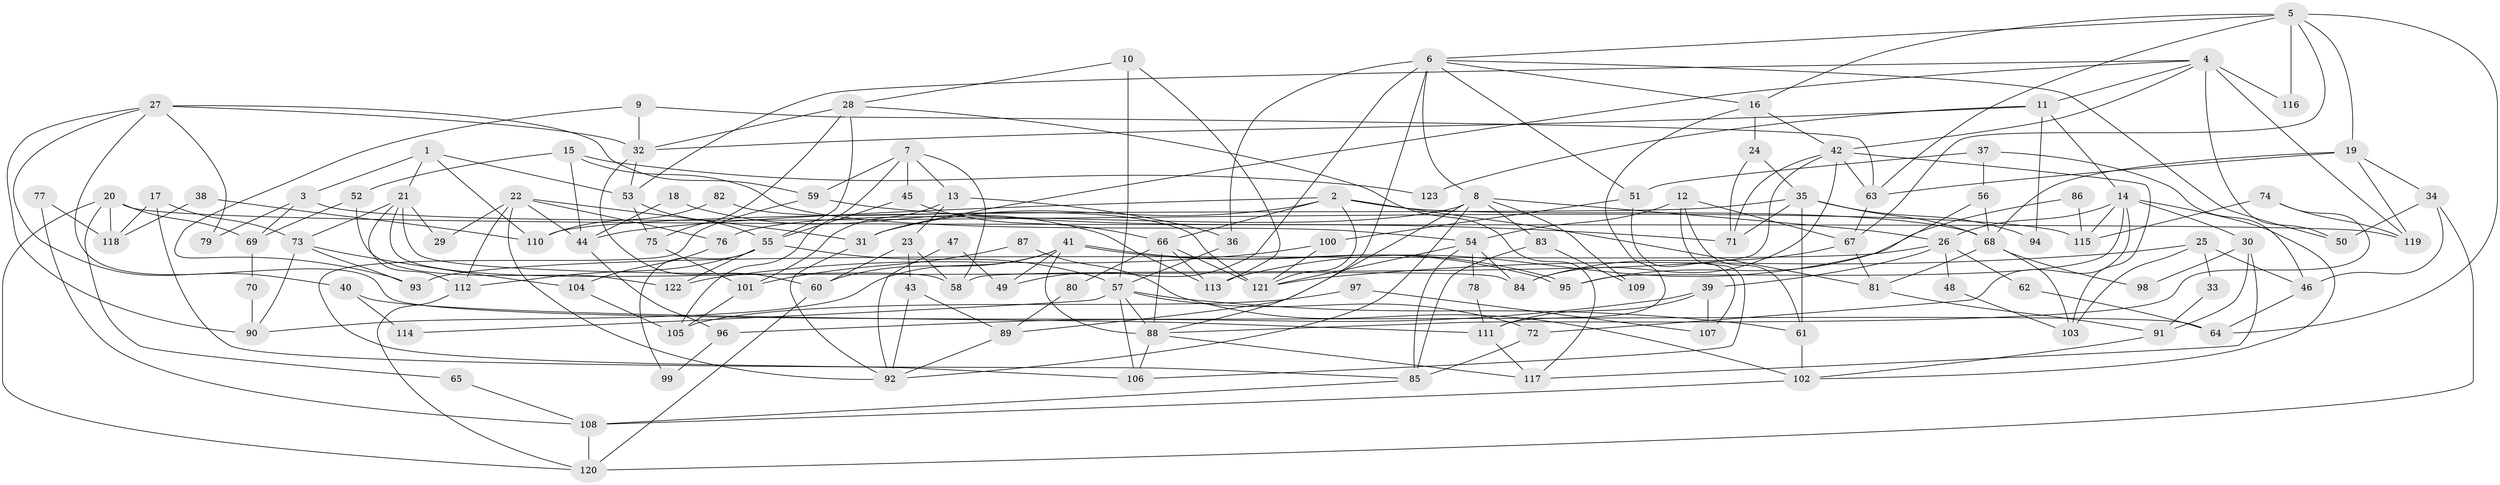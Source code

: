 // coarse degree distribution, {14: 0.034482758620689655, 4: 0.26436781609195403, 12: 0.011494252873563218, 6: 0.06896551724137931, 9: 0.011494252873563218, 5: 0.09195402298850575, 7: 0.06896551724137931, 8: 0.022988505747126436, 3: 0.21839080459770116, 2: 0.20689655172413793}
// Generated by graph-tools (version 1.1) at 2025/50/03/04/25 22:50:48]
// undirected, 123 vertices, 246 edges
graph export_dot {
  node [color=gray90,style=filled];
  1;
  2;
  3;
  4;
  5;
  6;
  7;
  8;
  9;
  10;
  11;
  12;
  13;
  14;
  15;
  16;
  17;
  18;
  19;
  20;
  21;
  22;
  23;
  24;
  25;
  26;
  27;
  28;
  29;
  30;
  31;
  32;
  33;
  34;
  35;
  36;
  37;
  38;
  39;
  40;
  41;
  42;
  43;
  44;
  45;
  46;
  47;
  48;
  49;
  50;
  51;
  52;
  53;
  54;
  55;
  56;
  57;
  58;
  59;
  60;
  61;
  62;
  63;
  64;
  65;
  66;
  67;
  68;
  69;
  70;
  71;
  72;
  73;
  74;
  75;
  76;
  77;
  78;
  79;
  80;
  81;
  82;
  83;
  84;
  85;
  86;
  87;
  88;
  89;
  90;
  91;
  92;
  93;
  94;
  95;
  96;
  97;
  98;
  99;
  100;
  101;
  102;
  103;
  104;
  105;
  106;
  107;
  108;
  109;
  110;
  111;
  112;
  113;
  114;
  115;
  116;
  117;
  118;
  119;
  120;
  121;
  122;
  123;
  1 -- 53;
  1 -- 21;
  1 -- 3;
  1 -- 110;
  2 -- 81;
  2 -- 121;
  2 -- 31;
  2 -- 44;
  2 -- 66;
  2 -- 68;
  3 -- 115;
  3 -- 69;
  3 -- 79;
  4 -- 31;
  4 -- 42;
  4 -- 11;
  4 -- 50;
  4 -- 53;
  4 -- 116;
  4 -- 119;
  5 -- 63;
  5 -- 67;
  5 -- 6;
  5 -- 16;
  5 -- 19;
  5 -- 64;
  5 -- 116;
  6 -- 50;
  6 -- 8;
  6 -- 16;
  6 -- 36;
  6 -- 49;
  6 -- 51;
  6 -- 88;
  7 -- 58;
  7 -- 13;
  7 -- 45;
  7 -- 59;
  7 -- 105;
  8 -- 76;
  8 -- 26;
  8 -- 83;
  8 -- 89;
  8 -- 92;
  8 -- 109;
  9 -- 93;
  9 -- 32;
  9 -- 63;
  10 -- 28;
  10 -- 57;
  10 -- 113;
  11 -- 32;
  11 -- 14;
  11 -- 94;
  11 -- 123;
  12 -- 106;
  12 -- 54;
  12 -- 61;
  12 -- 67;
  13 -- 36;
  13 -- 23;
  13 -- 101;
  14 -- 102;
  14 -- 26;
  14 -- 30;
  14 -- 72;
  14 -- 95;
  14 -- 115;
  15 -- 44;
  15 -- 54;
  15 -- 52;
  15 -- 123;
  16 -- 24;
  16 -- 42;
  16 -- 111;
  17 -- 85;
  17 -- 73;
  17 -- 118;
  18 -- 113;
  18 -- 44;
  19 -- 68;
  19 -- 34;
  19 -- 63;
  19 -- 119;
  20 -- 119;
  20 -- 120;
  20 -- 65;
  20 -- 69;
  20 -- 118;
  21 -- 84;
  21 -- 112;
  21 -- 29;
  21 -- 58;
  21 -- 73;
  22 -- 31;
  22 -- 92;
  22 -- 29;
  22 -- 44;
  22 -- 76;
  22 -- 112;
  23 -- 58;
  23 -- 60;
  23 -- 43;
  24 -- 71;
  24 -- 35;
  25 -- 103;
  25 -- 121;
  25 -- 33;
  25 -- 46;
  26 -- 39;
  26 -- 48;
  26 -- 62;
  26 -- 93;
  27 -- 32;
  27 -- 64;
  27 -- 40;
  27 -- 59;
  27 -- 79;
  27 -- 90;
  28 -- 32;
  28 -- 55;
  28 -- 75;
  28 -- 117;
  30 -- 117;
  30 -- 91;
  30 -- 98;
  31 -- 92;
  32 -- 60;
  32 -- 53;
  33 -- 91;
  34 -- 46;
  34 -- 50;
  34 -- 120;
  35 -- 71;
  35 -- 61;
  35 -- 68;
  35 -- 94;
  35 -- 110;
  36 -- 57;
  37 -- 56;
  37 -- 51;
  37 -- 46;
  38 -- 110;
  38 -- 118;
  39 -- 111;
  39 -- 96;
  39 -- 107;
  40 -- 111;
  40 -- 114;
  41 -- 88;
  41 -- 95;
  41 -- 95;
  41 -- 49;
  41 -- 60;
  41 -- 90;
  42 -- 63;
  42 -- 58;
  42 -- 71;
  42 -- 84;
  42 -- 103;
  43 -- 92;
  43 -- 89;
  44 -- 96;
  45 -- 66;
  45 -- 55;
  46 -- 64;
  47 -- 92;
  47 -- 49;
  48 -- 103;
  51 -- 100;
  51 -- 107;
  52 -- 69;
  52 -- 122;
  53 -- 55;
  53 -- 75;
  54 -- 84;
  54 -- 85;
  54 -- 78;
  54 -- 121;
  55 -- 57;
  55 -- 99;
  55 -- 112;
  55 -- 122;
  56 -- 95;
  56 -- 68;
  57 -- 106;
  57 -- 61;
  57 -- 72;
  57 -- 88;
  57 -- 114;
  59 -- 71;
  59 -- 106;
  60 -- 120;
  61 -- 102;
  62 -- 64;
  63 -- 67;
  65 -- 108;
  66 -- 88;
  66 -- 80;
  66 -- 113;
  66 -- 121;
  67 -- 81;
  67 -- 84;
  68 -- 81;
  68 -- 98;
  68 -- 103;
  69 -- 70;
  70 -- 90;
  72 -- 85;
  73 -- 90;
  73 -- 93;
  73 -- 104;
  74 -- 119;
  74 -- 88;
  74 -- 115;
  75 -- 101;
  76 -- 104;
  77 -- 118;
  77 -- 108;
  78 -- 111;
  80 -- 89;
  81 -- 91;
  82 -- 121;
  82 -- 110;
  83 -- 85;
  83 -- 109;
  85 -- 108;
  86 -- 113;
  86 -- 115;
  87 -- 102;
  87 -- 101;
  88 -- 106;
  88 -- 117;
  89 -- 92;
  91 -- 102;
  96 -- 99;
  97 -- 107;
  97 -- 105;
  100 -- 122;
  100 -- 121;
  101 -- 105;
  102 -- 108;
  104 -- 105;
  108 -- 120;
  111 -- 117;
  112 -- 120;
}
